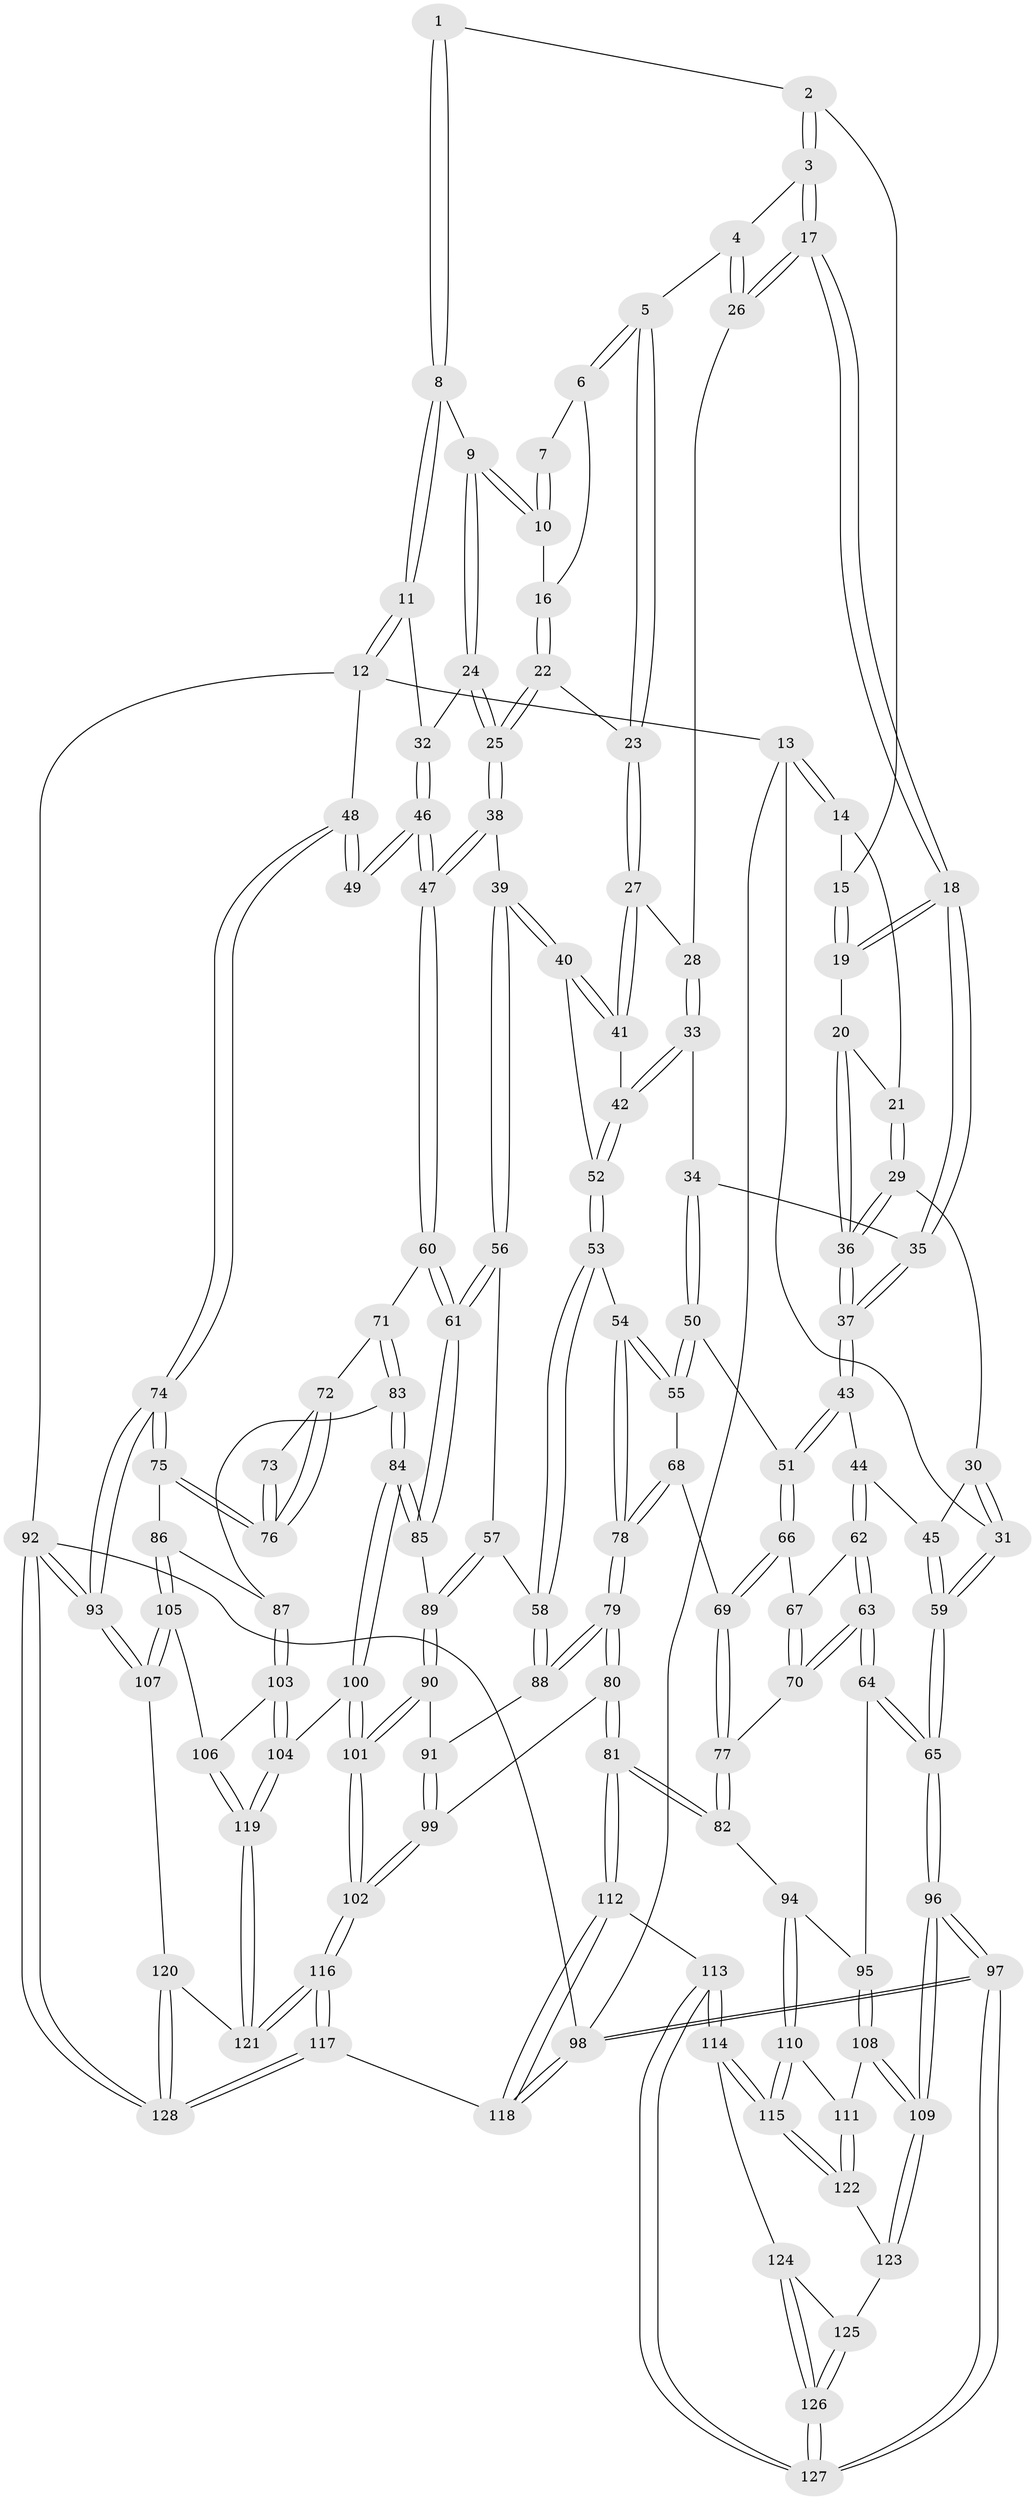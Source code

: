 // Generated by graph-tools (version 1.1) at 2025/03/03/09/25 03:03:29]
// undirected, 128 vertices, 317 edges
graph export_dot {
graph [start="1"]
  node [color=gray90,style=filled];
  1 [pos="+0.6783508594111668+0"];
  2 [pos="+0.3799376924540293+0"];
  3 [pos="+0.41132173518540444+0"];
  4 [pos="+0.4601059418800931+0.014592932108043292"];
  5 [pos="+0.5575684962093418+0.053231725915392304"];
  6 [pos="+0.5901037776633863+0.030677431060257453"];
  7 [pos="+0.6666824881221425+0"];
  8 [pos="+0.95364969315784+0"];
  9 [pos="+0.7017658958066988+0.10811833067809612"];
  10 [pos="+0.6700336849450905+0.05723848507398894"];
  11 [pos="+1+0"];
  12 [pos="+1+0"];
  13 [pos="+0+0"];
  14 [pos="+0.011957188439116709+0"];
  15 [pos="+0.26312316581005535+0"];
  16 [pos="+0.6188063257199341+0.059038472074853764"];
  17 [pos="+0.34864168234343046+0.13790098923158253"];
  18 [pos="+0.3240117938295888+0.16113264338184805"];
  19 [pos="+0.24589427481453127+0.09316772528495998"];
  20 [pos="+0.2008931075417505+0.11813717122605534"];
  21 [pos="+0.07429985723382726+0.019546437915368406"];
  22 [pos="+0.6025511733312351+0.1332605904256159"];
  23 [pos="+0.566892945092336+0.13175014841608357"];
  24 [pos="+0.7097033717128689+0.1517415128318431"];
  25 [pos="+0.6890696461666291+0.16635642174483956"];
  26 [pos="+0.45910402722757226+0.09671100070204496"];
  27 [pos="+0.527366876913228+0.1551353881304457"];
  28 [pos="+0.4760547098386303+0.12141158665548855"];
  29 [pos="+0.06270101157341965+0.1415784384931558"];
  30 [pos="+0.038754234056997315+0.15091341871234074"];
  31 [pos="+0+0.176954995744145"];
  32 [pos="+0.8041220016892949+0.1540372497298617"];
  33 [pos="+0.38282700943311687+0.2389568855980336"];
  34 [pos="+0.3583521233458085+0.23610700978692023"];
  35 [pos="+0.3247521900807199+0.16501088036755632"];
  36 [pos="+0.14121404826563017+0.17972225434683936"];
  37 [pos="+0.1580396321677624+0.25599870445041034"];
  38 [pos="+0.6486198987285692+0.2869067601141301"];
  39 [pos="+0.6158481825744879+0.3008591251277107"];
  40 [pos="+0.6095283727333503+0.297591264137778"];
  41 [pos="+0.5212702864039095+0.2287819668543067"];
  42 [pos="+0.4365758542581421+0.2598769665905837"];
  43 [pos="+0.1566720491068973+0.30036704006163734"];
  44 [pos="+0.09863447862224956+0.31872544002295977"];
  45 [pos="+0.043323178225579455+0.31359507245005436"];
  46 [pos="+0.8347939224432067+0.20558135405382774"];
  47 [pos="+0.7744707763288967+0.3512042006747278"];
  48 [pos="+1+0.2343378872189619"];
  49 [pos="+1+0.27120152720210733"];
  50 [pos="+0.33054875999605127+0.27649826586279325"];
  51 [pos="+0.1729398477688733+0.311889541014824"];
  52 [pos="+0.4567694506525155+0.33746021156520045"];
  53 [pos="+0.4494597817697434+0.4137815253231468"];
  54 [pos="+0.43235129131819466+0.41867494505120256"];
  55 [pos="+0.34395857515031114+0.365104682131127"];
  56 [pos="+0.6061080288748913+0.3321389787217048"];
  57 [pos="+0.48748248794909127+0.4277652547066664"];
  58 [pos="+0.4866100916151372+0.42776535104402913"];
  59 [pos="+0+0.3612218692836447"];
  60 [pos="+0.7774202576404107+0.35677553877848817"];
  61 [pos="+0.6430447963321598+0.47016789468185005"];
  62 [pos="+0.0915867377151084+0.36773292580716294"];
  63 [pos="+0.04156865665220235+0.5319946493763321"];
  64 [pos="+0.022561624976128875+0.5445471863960832"];
  65 [pos="+0+0.5332688225999046"];
  66 [pos="+0.19179424720521213+0.35742741137002243"];
  67 [pos="+0.11988089406610958+0.42688713333098577"];
  68 [pos="+0.2849441446973601+0.40933507665188196"];
  69 [pos="+0.21653342735491865+0.4076077068095838"];
  70 [pos="+0.11698090883239759+0.5058999601061683"];
  71 [pos="+0.8108268736555083+0.38678297527679456"];
  72 [pos="+0.8353777483595827+0.39112778871333975"];
  73 [pos="+1+0.2753868046410344"];
  74 [pos="+1+0.5425772445499016"];
  75 [pos="+0.9292835876638592+0.529258529943474"];
  76 [pos="+0.9154556874585285+0.4961362270894075"];
  77 [pos="+0.19059212371341516+0.4916893172551114"];
  78 [pos="+0.35540473971752984+0.5258675114966731"];
  79 [pos="+0.3455938697550702+0.5673028432030481"];
  80 [pos="+0.33654539254910876+0.5914195405852214"];
  81 [pos="+0.3153960053672512+0.5972089155543553"];
  82 [pos="+0.2897594124303809+0.5975382701064167"];
  83 [pos="+0.7612709835184577+0.510184658639357"];
  84 [pos="+0.6852307531974227+0.5700148914395776"];
  85 [pos="+0.6374906206097675+0.4977215622309074"];
  86 [pos="+0.9133324525061816+0.5448874776133656"];
  87 [pos="+0.8988172911033004+0.5482287368477666"];
  88 [pos="+0.4820199268118738+0.5132315164172712"];
  89 [pos="+0.581036300193659+0.49113231418616066"];
  90 [pos="+0.515117750586385+0.5573701298450192"];
  91 [pos="+0.501330154579512+0.5533343884752474"];
  92 [pos="+1+1"];
  93 [pos="+1+0.6587242398074857"];
  94 [pos="+0.275395482912723+0.6089548238578159"];
  95 [pos="+0.02498844989933438+0.5473442328499696"];
  96 [pos="+0+0.7704547108636948"];
  97 [pos="+0+1"];
  98 [pos="+0+1"];
  99 [pos="+0.3755893989479437+0.6147433080313942"];
  100 [pos="+0.6847485449991756+0.6476809898781885"];
  101 [pos="+0.6168455415213915+0.7594424677476826"];
  102 [pos="+0.5872670582353962+0.838871110808593"];
  103 [pos="+0.7811162305793622+0.6345751171652861"];
  104 [pos="+0.7117209366571059+0.6458918723901892"];
  105 [pos="+0.911881255812739+0.671540194463594"];
  106 [pos="+0.8986503074024137+0.683732555645555"];
  107 [pos="+1+0.6922566666124176"];
  108 [pos="+0.11643314830449421+0.6588560463902181"];
  109 [pos="+0+0.7663974038367574"];
  110 [pos="+0.18966398270933435+0.6818173079379457"];
  111 [pos="+0.12324958695461555+0.6649386388678199"];
  112 [pos="+0.31367819468284097+0.9141541440039697"];
  113 [pos="+0.22959713939019144+0.8511161374602554"];
  114 [pos="+0.22306448738015863+0.8460976758723742"];
  115 [pos="+0.20795412987543216+0.7972956453676052"];
  116 [pos="+0.5882268041899504+0.8850392430309411"];
  117 [pos="+0.5592413729347372+1"];
  118 [pos="+0.4252412588842821+1"];
  119 [pos="+0.8848851799336235+0.7370264900597557"];
  120 [pos="+0.9178431565786792+0.7907605846638296"];
  121 [pos="+0.8828641308669638+0.768373975319946"];
  122 [pos="+0.069085452034302+0.7529303164995816"];
  123 [pos="+0.04210402927825118+0.7762140320579678"];
  124 [pos="+0.1458663802172448+0.8536390925701893"];
  125 [pos="+0.06684307045528572+0.8045681537451065"];
  126 [pos="+0.009643180457302836+0.9540988312754259"];
  127 [pos="+0+1"];
  128 [pos="+1+1"];
  1 -- 2;
  1 -- 8;
  1 -- 8;
  2 -- 3;
  2 -- 3;
  2 -- 15;
  3 -- 4;
  3 -- 17;
  3 -- 17;
  4 -- 5;
  4 -- 26;
  4 -- 26;
  5 -- 6;
  5 -- 6;
  5 -- 23;
  5 -- 23;
  6 -- 7;
  6 -- 16;
  7 -- 10;
  7 -- 10;
  8 -- 9;
  8 -- 11;
  8 -- 11;
  9 -- 10;
  9 -- 10;
  9 -- 24;
  9 -- 24;
  10 -- 16;
  11 -- 12;
  11 -- 12;
  11 -- 32;
  12 -- 13;
  12 -- 48;
  12 -- 92;
  13 -- 14;
  13 -- 14;
  13 -- 31;
  13 -- 98;
  14 -- 15;
  14 -- 21;
  15 -- 19;
  15 -- 19;
  16 -- 22;
  16 -- 22;
  17 -- 18;
  17 -- 18;
  17 -- 26;
  17 -- 26;
  18 -- 19;
  18 -- 19;
  18 -- 35;
  18 -- 35;
  19 -- 20;
  20 -- 21;
  20 -- 36;
  20 -- 36;
  21 -- 29;
  21 -- 29;
  22 -- 23;
  22 -- 25;
  22 -- 25;
  23 -- 27;
  23 -- 27;
  24 -- 25;
  24 -- 25;
  24 -- 32;
  25 -- 38;
  25 -- 38;
  26 -- 28;
  27 -- 28;
  27 -- 41;
  27 -- 41;
  28 -- 33;
  28 -- 33;
  29 -- 30;
  29 -- 36;
  29 -- 36;
  30 -- 31;
  30 -- 31;
  30 -- 45;
  31 -- 59;
  31 -- 59;
  32 -- 46;
  32 -- 46;
  33 -- 34;
  33 -- 42;
  33 -- 42;
  34 -- 35;
  34 -- 50;
  34 -- 50;
  35 -- 37;
  35 -- 37;
  36 -- 37;
  36 -- 37;
  37 -- 43;
  37 -- 43;
  38 -- 39;
  38 -- 47;
  38 -- 47;
  39 -- 40;
  39 -- 40;
  39 -- 56;
  39 -- 56;
  40 -- 41;
  40 -- 41;
  40 -- 52;
  41 -- 42;
  42 -- 52;
  42 -- 52;
  43 -- 44;
  43 -- 51;
  43 -- 51;
  44 -- 45;
  44 -- 62;
  44 -- 62;
  45 -- 59;
  45 -- 59;
  46 -- 47;
  46 -- 47;
  46 -- 49;
  46 -- 49;
  47 -- 60;
  47 -- 60;
  48 -- 49;
  48 -- 49;
  48 -- 74;
  48 -- 74;
  50 -- 51;
  50 -- 55;
  50 -- 55;
  51 -- 66;
  51 -- 66;
  52 -- 53;
  52 -- 53;
  53 -- 54;
  53 -- 58;
  53 -- 58;
  54 -- 55;
  54 -- 55;
  54 -- 78;
  54 -- 78;
  55 -- 68;
  56 -- 57;
  56 -- 61;
  56 -- 61;
  57 -- 58;
  57 -- 89;
  57 -- 89;
  58 -- 88;
  58 -- 88;
  59 -- 65;
  59 -- 65;
  60 -- 61;
  60 -- 61;
  60 -- 71;
  61 -- 85;
  61 -- 85;
  62 -- 63;
  62 -- 63;
  62 -- 67;
  63 -- 64;
  63 -- 64;
  63 -- 70;
  63 -- 70;
  64 -- 65;
  64 -- 65;
  64 -- 95;
  65 -- 96;
  65 -- 96;
  66 -- 67;
  66 -- 69;
  66 -- 69;
  67 -- 70;
  67 -- 70;
  68 -- 69;
  68 -- 78;
  68 -- 78;
  69 -- 77;
  69 -- 77;
  70 -- 77;
  71 -- 72;
  71 -- 83;
  71 -- 83;
  72 -- 73;
  72 -- 76;
  72 -- 76;
  73 -- 76;
  73 -- 76;
  74 -- 75;
  74 -- 75;
  74 -- 93;
  74 -- 93;
  75 -- 76;
  75 -- 76;
  75 -- 86;
  77 -- 82;
  77 -- 82;
  78 -- 79;
  78 -- 79;
  79 -- 80;
  79 -- 80;
  79 -- 88;
  79 -- 88;
  80 -- 81;
  80 -- 81;
  80 -- 99;
  81 -- 82;
  81 -- 82;
  81 -- 112;
  81 -- 112;
  82 -- 94;
  83 -- 84;
  83 -- 84;
  83 -- 87;
  84 -- 85;
  84 -- 85;
  84 -- 100;
  84 -- 100;
  85 -- 89;
  86 -- 87;
  86 -- 105;
  86 -- 105;
  87 -- 103;
  87 -- 103;
  88 -- 91;
  89 -- 90;
  89 -- 90;
  90 -- 91;
  90 -- 101;
  90 -- 101;
  91 -- 99;
  91 -- 99;
  92 -- 93;
  92 -- 93;
  92 -- 128;
  92 -- 128;
  92 -- 98;
  93 -- 107;
  93 -- 107;
  94 -- 95;
  94 -- 110;
  94 -- 110;
  95 -- 108;
  95 -- 108;
  96 -- 97;
  96 -- 97;
  96 -- 109;
  96 -- 109;
  97 -- 98;
  97 -- 98;
  97 -- 127;
  97 -- 127;
  98 -- 118;
  98 -- 118;
  99 -- 102;
  99 -- 102;
  100 -- 101;
  100 -- 101;
  100 -- 104;
  101 -- 102;
  101 -- 102;
  102 -- 116;
  102 -- 116;
  103 -- 104;
  103 -- 104;
  103 -- 106;
  104 -- 119;
  104 -- 119;
  105 -- 106;
  105 -- 107;
  105 -- 107;
  106 -- 119;
  106 -- 119;
  107 -- 120;
  108 -- 109;
  108 -- 109;
  108 -- 111;
  109 -- 123;
  109 -- 123;
  110 -- 111;
  110 -- 115;
  110 -- 115;
  111 -- 122;
  111 -- 122;
  112 -- 113;
  112 -- 118;
  112 -- 118;
  113 -- 114;
  113 -- 114;
  113 -- 127;
  113 -- 127;
  114 -- 115;
  114 -- 115;
  114 -- 124;
  115 -- 122;
  115 -- 122;
  116 -- 117;
  116 -- 117;
  116 -- 121;
  116 -- 121;
  117 -- 118;
  117 -- 128;
  117 -- 128;
  119 -- 121;
  119 -- 121;
  120 -- 121;
  120 -- 128;
  120 -- 128;
  122 -- 123;
  123 -- 125;
  124 -- 125;
  124 -- 126;
  124 -- 126;
  125 -- 126;
  125 -- 126;
  126 -- 127;
  126 -- 127;
}
